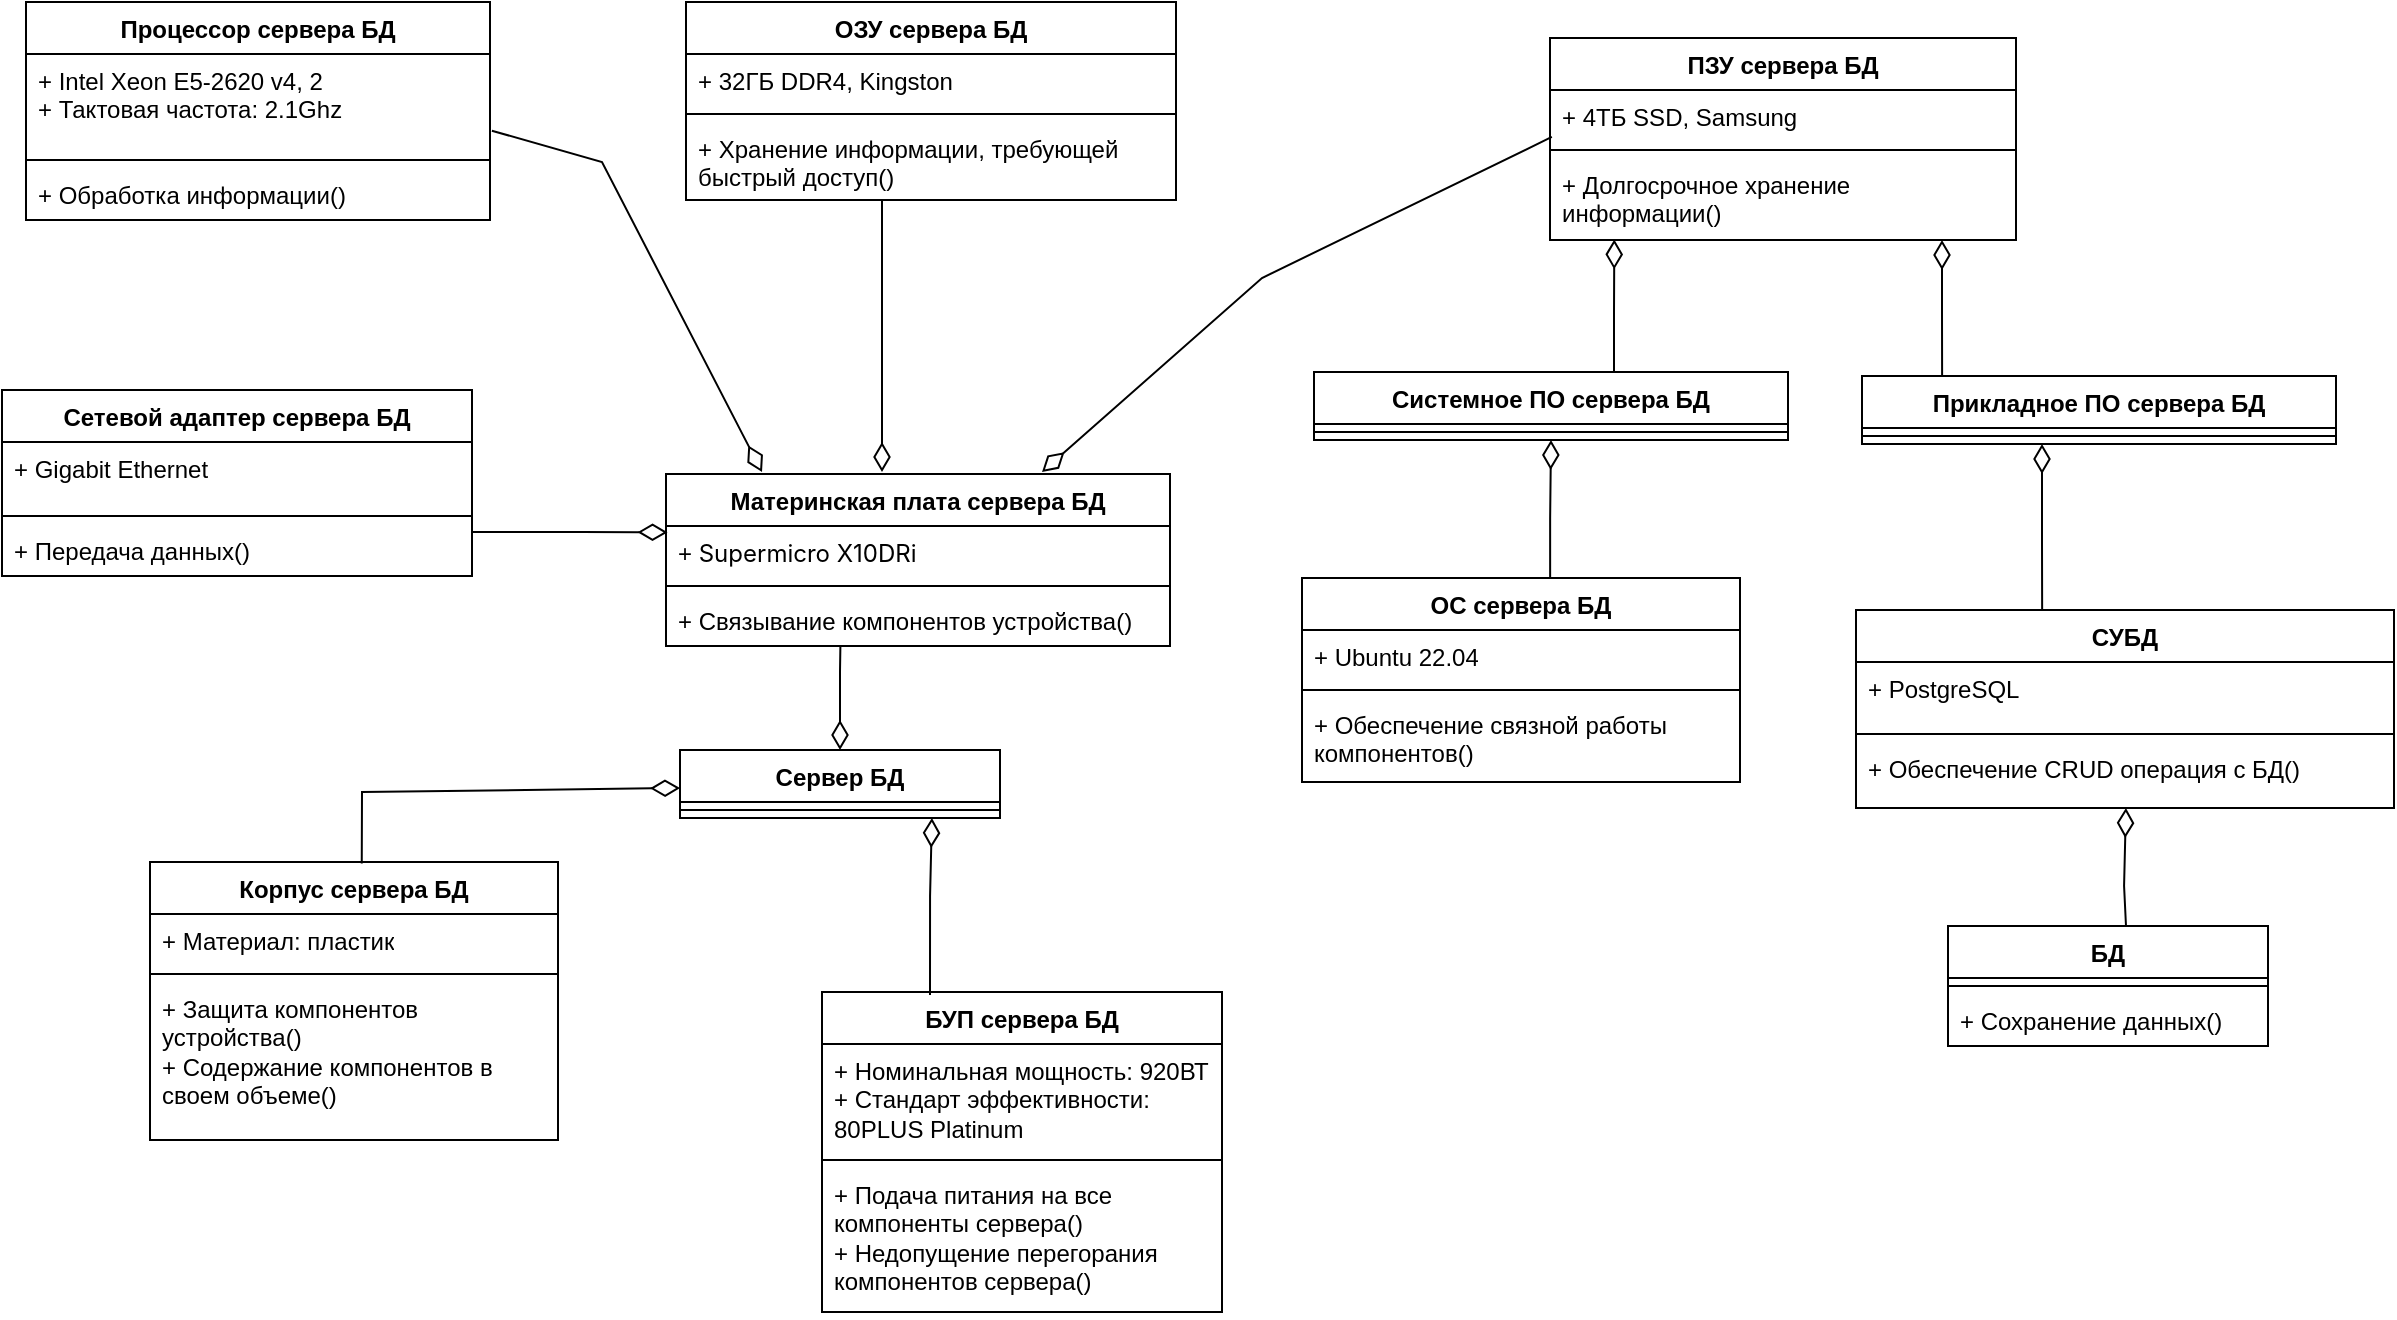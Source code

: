 <mxfile version="24.3.1" type="github">
  <diagram name="Страница — 1" id="ltwKN9lbTnuRCUI-QmUv">
    <mxGraphModel dx="1400" dy="1938" grid="0" gridSize="10" guides="1" tooltips="1" connect="1" arrows="1" fold="1" page="1" pageScale="1" pageWidth="827" pageHeight="1169" math="0" shadow="0">
      <root>
        <mxCell id="0" />
        <mxCell id="1" parent="0" />
        <mxCell id="Q2xC_4fxKE434t--dC2p-1" value="Сервер БД" style="swimlane;fontStyle=1;align=center;verticalAlign=top;childLayout=stackLayout;horizontal=1;startSize=26;horizontalStack=0;resizeParent=1;resizeParentMax=0;resizeLast=0;collapsible=1;marginBottom=0;whiteSpace=wrap;html=1;" vertex="1" parent="1">
          <mxGeometry x="359" y="229" width="160" height="34" as="geometry" />
        </mxCell>
        <mxCell id="Q2xC_4fxKE434t--dC2p-2" value="" style="line;strokeWidth=1;fillColor=none;align=left;verticalAlign=middle;spacingTop=-1;spacingLeft=3;spacingRight=3;rotatable=0;labelPosition=right;points=[];portConstraint=eastwest;strokeColor=inherit;" vertex="1" parent="Q2xC_4fxKE434t--dC2p-1">
          <mxGeometry y="26" width="160" height="8" as="geometry" />
        </mxCell>
        <mxCell id="Q2xC_4fxKE434t--dC2p-3" value="Корпус сервера БД" style="swimlane;fontStyle=1;align=center;verticalAlign=top;childLayout=stackLayout;horizontal=1;startSize=26;horizontalStack=0;resizeParent=1;resizeParentMax=0;resizeLast=0;collapsible=1;marginBottom=0;whiteSpace=wrap;html=1;" vertex="1" parent="1">
          <mxGeometry x="94" y="285" width="204" height="139" as="geometry" />
        </mxCell>
        <mxCell id="Q2xC_4fxKE434t--dC2p-4" value="+ Материал: пластик" style="text;strokeColor=none;fillColor=none;align=left;verticalAlign=top;spacingLeft=4;spacingRight=4;overflow=hidden;rotatable=0;points=[[0,0.5],[1,0.5]];portConstraint=eastwest;whiteSpace=wrap;html=1;" vertex="1" parent="Q2xC_4fxKE434t--dC2p-3">
          <mxGeometry y="26" width="204" height="26" as="geometry" />
        </mxCell>
        <mxCell id="Q2xC_4fxKE434t--dC2p-5" value="" style="line;strokeWidth=1;fillColor=none;align=left;verticalAlign=middle;spacingTop=-1;spacingLeft=3;spacingRight=3;rotatable=0;labelPosition=right;points=[];portConstraint=eastwest;strokeColor=inherit;" vertex="1" parent="Q2xC_4fxKE434t--dC2p-3">
          <mxGeometry y="52" width="204" height="8" as="geometry" />
        </mxCell>
        <mxCell id="Q2xC_4fxKE434t--dC2p-6" value="+ Защита компонентов устройства()&lt;div&gt;+ Содержание компонентов в своем объеме()&lt;/div&gt;" style="text;strokeColor=none;fillColor=none;align=left;verticalAlign=top;spacingLeft=4;spacingRight=4;overflow=hidden;rotatable=0;points=[[0,0.5],[1,0.5]];portConstraint=eastwest;whiteSpace=wrap;html=1;" vertex="1" parent="Q2xC_4fxKE434t--dC2p-3">
          <mxGeometry y="60" width="204" height="79" as="geometry" />
        </mxCell>
        <mxCell id="Q2xC_4fxKE434t--dC2p-7" value="Материнская плата сервера БД" style="swimlane;fontStyle=1;align=center;verticalAlign=top;childLayout=stackLayout;horizontal=1;startSize=26;horizontalStack=0;resizeParent=1;resizeParentMax=0;resizeLast=0;collapsible=1;marginBottom=0;whiteSpace=wrap;html=1;" vertex="1" parent="1">
          <mxGeometry x="352" y="91" width="252" height="86" as="geometry" />
        </mxCell>
        <mxCell id="Q2xC_4fxKE434t--dC2p-8" value="&lt;span style=&quot;background-color: rgb(255, 255, 255);&quot;&gt;&lt;font style=&quot;font-size: 12px;&quot;&gt;+&amp;nbsp;&lt;span style=&quot;font-family: Inter, -apple-system, BlinkMacSystemFont, &amp;quot;Segoe UI&amp;quot;, Roboto, Helvetica, Arial, sans-serif, &amp;quot;Apple Color Emoji&amp;quot;, &amp;quot;Segoe UI Emoji&amp;quot;, &amp;quot;Segoe UI Symbol&amp;quot;; white-space-collapse: preserve;&quot;&gt;Supermicro X10DRi&lt;/span&gt;&lt;/font&gt;&lt;/span&gt;&lt;div style=&quot;&quot;&gt;&lt;span style=&quot;background-color: rgb(255, 255, 255);&quot;&gt;&lt;span style=&quot;font-family: Inter, -apple-system, BlinkMacSystemFont, &amp;quot;Segoe UI&amp;quot;, Roboto, Helvetica, Arial, sans-serif, &amp;quot;Apple Color Emoji&amp;quot;, &amp;quot;Segoe UI Emoji&amp;quot;, &amp;quot;Segoe UI Symbol&amp;quot;; font-size: 16px; white-space-collapse: preserve;&quot;&gt;&lt;br&gt;&lt;/span&gt;&lt;/span&gt;&lt;/div&gt;" style="text;strokeColor=none;fillColor=none;align=left;verticalAlign=top;spacingLeft=4;spacingRight=4;overflow=hidden;rotatable=0;points=[[0,0.5],[1,0.5]];portConstraint=eastwest;whiteSpace=wrap;html=1;" vertex="1" parent="Q2xC_4fxKE434t--dC2p-7">
          <mxGeometry y="26" width="252" height="26" as="geometry" />
        </mxCell>
        <mxCell id="Q2xC_4fxKE434t--dC2p-9" value="" style="line;strokeWidth=1;fillColor=none;align=left;verticalAlign=middle;spacingTop=-1;spacingLeft=3;spacingRight=3;rotatable=0;labelPosition=right;points=[];portConstraint=eastwest;strokeColor=inherit;" vertex="1" parent="Q2xC_4fxKE434t--dC2p-7">
          <mxGeometry y="52" width="252" height="8" as="geometry" />
        </mxCell>
        <mxCell id="Q2xC_4fxKE434t--dC2p-10" value="+ Связывание компонентов устройства()" style="text;strokeColor=none;fillColor=none;align=left;verticalAlign=top;spacingLeft=4;spacingRight=4;overflow=hidden;rotatable=0;points=[[0,0.5],[1,0.5]];portConstraint=eastwest;whiteSpace=wrap;html=1;" vertex="1" parent="Q2xC_4fxKE434t--dC2p-7">
          <mxGeometry y="60" width="252" height="26" as="geometry" />
        </mxCell>
        <mxCell id="Q2xC_4fxKE434t--dC2p-11" value="Процессор сервера БД" style="swimlane;fontStyle=1;align=center;verticalAlign=top;childLayout=stackLayout;horizontal=1;startSize=26;horizontalStack=0;resizeParent=1;resizeParentMax=0;resizeLast=0;collapsible=1;marginBottom=0;whiteSpace=wrap;html=1;" vertex="1" parent="1">
          <mxGeometry x="32" y="-145" width="232" height="109" as="geometry" />
        </mxCell>
        <mxCell id="Q2xC_4fxKE434t--dC2p-12" value="+ Intel Xeon E5-2620 v4, 2&lt;div&gt;+ Тактовая частота: 2.1Ghz&lt;/div&gt;" style="text;strokeColor=none;fillColor=none;align=left;verticalAlign=top;spacingLeft=4;spacingRight=4;overflow=hidden;rotatable=0;points=[[0,0.5],[1,0.5]];portConstraint=eastwest;whiteSpace=wrap;html=1;" vertex="1" parent="Q2xC_4fxKE434t--dC2p-11">
          <mxGeometry y="26" width="232" height="49" as="geometry" />
        </mxCell>
        <mxCell id="Q2xC_4fxKE434t--dC2p-13" value="" style="line;strokeWidth=1;fillColor=none;align=left;verticalAlign=middle;spacingTop=-1;spacingLeft=3;spacingRight=3;rotatable=0;labelPosition=right;points=[];portConstraint=eastwest;strokeColor=inherit;" vertex="1" parent="Q2xC_4fxKE434t--dC2p-11">
          <mxGeometry y="75" width="232" height="8" as="geometry" />
        </mxCell>
        <mxCell id="Q2xC_4fxKE434t--dC2p-14" value="+ Обработка информации()" style="text;strokeColor=none;fillColor=none;align=left;verticalAlign=top;spacingLeft=4;spacingRight=4;overflow=hidden;rotatable=0;points=[[0,0.5],[1,0.5]];portConstraint=eastwest;whiteSpace=wrap;html=1;" vertex="1" parent="Q2xC_4fxKE434t--dC2p-11">
          <mxGeometry y="83" width="232" height="26" as="geometry" />
        </mxCell>
        <mxCell id="Q2xC_4fxKE434t--dC2p-15" value="ОЗУ сервера БД" style="swimlane;fontStyle=1;align=center;verticalAlign=top;childLayout=stackLayout;horizontal=1;startSize=26;horizontalStack=0;resizeParent=1;resizeParentMax=0;resizeLast=0;collapsible=1;marginBottom=0;whiteSpace=wrap;html=1;" vertex="1" parent="1">
          <mxGeometry x="362" y="-145" width="245" height="99" as="geometry" />
        </mxCell>
        <mxCell id="Q2xC_4fxKE434t--dC2p-16" value="+ 32ГБ DDR4, Kingston" style="text;strokeColor=none;fillColor=none;align=left;verticalAlign=top;spacingLeft=4;spacingRight=4;overflow=hidden;rotatable=0;points=[[0,0.5],[1,0.5]];portConstraint=eastwest;whiteSpace=wrap;html=1;" vertex="1" parent="Q2xC_4fxKE434t--dC2p-15">
          <mxGeometry y="26" width="245" height="26" as="geometry" />
        </mxCell>
        <mxCell id="Q2xC_4fxKE434t--dC2p-17" value="" style="line;strokeWidth=1;fillColor=none;align=left;verticalAlign=middle;spacingTop=-1;spacingLeft=3;spacingRight=3;rotatable=0;labelPosition=right;points=[];portConstraint=eastwest;strokeColor=inherit;" vertex="1" parent="Q2xC_4fxKE434t--dC2p-15">
          <mxGeometry y="52" width="245" height="8" as="geometry" />
        </mxCell>
        <mxCell id="Q2xC_4fxKE434t--dC2p-18" value="+ Хранение информации, требующей быстрый доступ()" style="text;strokeColor=none;fillColor=none;align=left;verticalAlign=top;spacingLeft=4;spacingRight=4;overflow=hidden;rotatable=0;points=[[0,0.5],[1,0.5]];portConstraint=eastwest;whiteSpace=wrap;html=1;" vertex="1" parent="Q2xC_4fxKE434t--dC2p-15">
          <mxGeometry y="60" width="245" height="39" as="geometry" />
        </mxCell>
        <mxCell id="Q2xC_4fxKE434t--dC2p-19" value="ПЗУ сервера БД" style="swimlane;fontStyle=1;align=center;verticalAlign=top;childLayout=stackLayout;horizontal=1;startSize=26;horizontalStack=0;resizeParent=1;resizeParentMax=0;resizeLast=0;collapsible=1;marginBottom=0;whiteSpace=wrap;html=1;" vertex="1" parent="1">
          <mxGeometry x="794" y="-127" width="233" height="101" as="geometry" />
        </mxCell>
        <mxCell id="Q2xC_4fxKE434t--dC2p-20" value="+ 4ТБ SSD, Samsung" style="text;strokeColor=none;fillColor=none;align=left;verticalAlign=top;spacingLeft=4;spacingRight=4;overflow=hidden;rotatable=0;points=[[0,0.5],[1,0.5]];portConstraint=eastwest;whiteSpace=wrap;html=1;" vertex="1" parent="Q2xC_4fxKE434t--dC2p-19">
          <mxGeometry y="26" width="233" height="26" as="geometry" />
        </mxCell>
        <mxCell id="Q2xC_4fxKE434t--dC2p-21" value="" style="line;strokeWidth=1;fillColor=none;align=left;verticalAlign=middle;spacingTop=-1;spacingLeft=3;spacingRight=3;rotatable=0;labelPosition=right;points=[];portConstraint=eastwest;strokeColor=inherit;" vertex="1" parent="Q2xC_4fxKE434t--dC2p-19">
          <mxGeometry y="52" width="233" height="8" as="geometry" />
        </mxCell>
        <mxCell id="Q2xC_4fxKE434t--dC2p-22" value="+ Долгосрочное хранение информации()" style="text;strokeColor=none;fillColor=none;align=left;verticalAlign=top;spacingLeft=4;spacingRight=4;overflow=hidden;rotatable=0;points=[[0,0.5],[1,0.5]];portConstraint=eastwest;whiteSpace=wrap;html=1;" vertex="1" parent="Q2xC_4fxKE434t--dC2p-19">
          <mxGeometry y="60" width="233" height="41" as="geometry" />
        </mxCell>
        <mxCell id="Q2xC_4fxKE434t--dC2p-23" value="Сетевой адаптер сервера БД" style="swimlane;fontStyle=1;align=center;verticalAlign=top;childLayout=stackLayout;horizontal=1;startSize=26;horizontalStack=0;resizeParent=1;resizeParentMax=0;resizeLast=0;collapsible=1;marginBottom=0;whiteSpace=wrap;html=1;" vertex="1" parent="1">
          <mxGeometry x="20" y="49" width="235" height="93" as="geometry" />
        </mxCell>
        <mxCell id="Q2xC_4fxKE434t--dC2p-24" value="+ Gigabit Ethernet" style="text;strokeColor=none;fillColor=none;align=left;verticalAlign=top;spacingLeft=4;spacingRight=4;overflow=hidden;rotatable=0;points=[[0,0.5],[1,0.5]];portConstraint=eastwest;whiteSpace=wrap;html=1;" vertex="1" parent="Q2xC_4fxKE434t--dC2p-23">
          <mxGeometry y="26" width="235" height="33" as="geometry" />
        </mxCell>
        <mxCell id="Q2xC_4fxKE434t--dC2p-25" value="" style="line;strokeWidth=1;fillColor=none;align=left;verticalAlign=middle;spacingTop=-1;spacingLeft=3;spacingRight=3;rotatable=0;labelPosition=right;points=[];portConstraint=eastwest;strokeColor=inherit;" vertex="1" parent="Q2xC_4fxKE434t--dC2p-23">
          <mxGeometry y="59" width="235" height="8" as="geometry" />
        </mxCell>
        <mxCell id="Q2xC_4fxKE434t--dC2p-26" value="+ Передача данных()" style="text;strokeColor=none;fillColor=none;align=left;verticalAlign=top;spacingLeft=4;spacingRight=4;overflow=hidden;rotatable=0;points=[[0,0.5],[1,0.5]];portConstraint=eastwest;whiteSpace=wrap;html=1;" vertex="1" parent="Q2xC_4fxKE434t--dC2p-23">
          <mxGeometry y="67" width="235" height="26" as="geometry" />
        </mxCell>
        <mxCell id="Q2xC_4fxKE434t--dC2p-27" value="Системное ПО сервера БД" style="swimlane;fontStyle=1;align=center;verticalAlign=top;childLayout=stackLayout;horizontal=1;startSize=26;horizontalStack=0;resizeParent=1;resizeParentMax=0;resizeLast=0;collapsible=1;marginBottom=0;whiteSpace=wrap;html=1;" vertex="1" parent="1">
          <mxGeometry x="676" y="40" width="237" height="34" as="geometry" />
        </mxCell>
        <mxCell id="Q2xC_4fxKE434t--dC2p-28" value="" style="line;strokeWidth=1;fillColor=none;align=left;verticalAlign=middle;spacingTop=-1;spacingLeft=3;spacingRight=3;rotatable=0;labelPosition=right;points=[];portConstraint=eastwest;strokeColor=inherit;" vertex="1" parent="Q2xC_4fxKE434t--dC2p-27">
          <mxGeometry y="26" width="237" height="8" as="geometry" />
        </mxCell>
        <mxCell id="Q2xC_4fxKE434t--dC2p-29" value="Прикладное ПО сервера БД" style="swimlane;fontStyle=1;align=center;verticalAlign=top;childLayout=stackLayout;horizontal=1;startSize=26;horizontalStack=0;resizeParent=1;resizeParentMax=0;resizeLast=0;collapsible=1;marginBottom=0;whiteSpace=wrap;html=1;" vertex="1" parent="1">
          <mxGeometry x="950" y="42" width="237" height="34" as="geometry" />
        </mxCell>
        <mxCell id="Q2xC_4fxKE434t--dC2p-30" value="" style="line;strokeWidth=1;fillColor=none;align=left;verticalAlign=middle;spacingTop=-1;spacingLeft=3;spacingRight=3;rotatable=0;labelPosition=right;points=[];portConstraint=eastwest;strokeColor=inherit;" vertex="1" parent="Q2xC_4fxKE434t--dC2p-29">
          <mxGeometry y="26" width="237" height="8" as="geometry" />
        </mxCell>
        <mxCell id="Q2xC_4fxKE434t--dC2p-31" value="ОС сервера БД" style="swimlane;fontStyle=1;align=center;verticalAlign=top;childLayout=stackLayout;horizontal=1;startSize=26;horizontalStack=0;resizeParent=1;resizeParentMax=0;resizeLast=0;collapsible=1;marginBottom=0;whiteSpace=wrap;html=1;" vertex="1" parent="1">
          <mxGeometry x="670" y="143" width="219" height="102" as="geometry" />
        </mxCell>
        <mxCell id="Q2xC_4fxKE434t--dC2p-32" value="+ Ubuntu 22.04" style="text;strokeColor=none;fillColor=none;align=left;verticalAlign=top;spacingLeft=4;spacingRight=4;overflow=hidden;rotatable=0;points=[[0,0.5],[1,0.5]];portConstraint=eastwest;whiteSpace=wrap;html=1;" vertex="1" parent="Q2xC_4fxKE434t--dC2p-31">
          <mxGeometry y="26" width="219" height="26" as="geometry" />
        </mxCell>
        <mxCell id="Q2xC_4fxKE434t--dC2p-33" value="" style="line;strokeWidth=1;fillColor=none;align=left;verticalAlign=middle;spacingTop=-1;spacingLeft=3;spacingRight=3;rotatable=0;labelPosition=right;points=[];portConstraint=eastwest;strokeColor=inherit;" vertex="1" parent="Q2xC_4fxKE434t--dC2p-31">
          <mxGeometry y="52" width="219" height="8" as="geometry" />
        </mxCell>
        <mxCell id="Q2xC_4fxKE434t--dC2p-34" value="+ Обеспечение связной работы компонентов()" style="text;strokeColor=none;fillColor=none;align=left;verticalAlign=top;spacingLeft=4;spacingRight=4;overflow=hidden;rotatable=0;points=[[0,0.5],[1,0.5]];portConstraint=eastwest;whiteSpace=wrap;html=1;" vertex="1" parent="Q2xC_4fxKE434t--dC2p-31">
          <mxGeometry y="60" width="219" height="42" as="geometry" />
        </mxCell>
        <mxCell id="Q2xC_4fxKE434t--dC2p-35" value="СУБД" style="swimlane;fontStyle=1;align=center;verticalAlign=top;childLayout=stackLayout;horizontal=1;startSize=26;horizontalStack=0;resizeParent=1;resizeParentMax=0;resizeLast=0;collapsible=1;marginBottom=0;whiteSpace=wrap;html=1;" vertex="1" parent="1">
          <mxGeometry x="947" y="159" width="269" height="99" as="geometry" />
        </mxCell>
        <mxCell id="Q2xC_4fxKE434t--dC2p-36" value="+ PostgreSQL" style="text;strokeColor=none;fillColor=none;align=left;verticalAlign=top;spacingLeft=4;spacingRight=4;overflow=hidden;rotatable=0;points=[[0,0.5],[1,0.5]];portConstraint=eastwest;whiteSpace=wrap;html=1;" vertex="1" parent="Q2xC_4fxKE434t--dC2p-35">
          <mxGeometry y="26" width="269" height="32" as="geometry" />
        </mxCell>
        <mxCell id="Q2xC_4fxKE434t--dC2p-37" value="" style="line;strokeWidth=1;fillColor=none;align=left;verticalAlign=middle;spacingTop=-1;spacingLeft=3;spacingRight=3;rotatable=0;labelPosition=right;points=[];portConstraint=eastwest;strokeColor=inherit;" vertex="1" parent="Q2xC_4fxKE434t--dC2p-35">
          <mxGeometry y="58" width="269" height="8" as="geometry" />
        </mxCell>
        <mxCell id="Q2xC_4fxKE434t--dC2p-38" value="&lt;div&gt;+ Обеспечение CRUD операция с БД()&lt;/div&gt;" style="text;strokeColor=none;fillColor=none;align=left;verticalAlign=top;spacingLeft=4;spacingRight=4;overflow=hidden;rotatable=0;points=[[0,0.5],[1,0.5]];portConstraint=eastwest;whiteSpace=wrap;html=1;" vertex="1" parent="Q2xC_4fxKE434t--dC2p-35">
          <mxGeometry y="66" width="269" height="33" as="geometry" />
        </mxCell>
        <mxCell id="Q2xC_4fxKE434t--dC2p-39" value="" style="endArrow=diamondThin;endFill=0;endSize=12;html=1;rounded=0;exitX=0.519;exitY=0.005;exitDx=0;exitDy=0;exitPerimeter=0;" edge="1" parent="1" source="Q2xC_4fxKE434t--dC2p-3">
          <mxGeometry width="160" relative="1" as="geometry">
            <mxPoint x="200" y="280" as="sourcePoint" />
            <mxPoint x="359" y="248" as="targetPoint" />
            <Array as="points">
              <mxPoint x="200" y="250" />
            </Array>
          </mxGeometry>
        </mxCell>
        <mxCell id="Q2xC_4fxKE434t--dC2p-40" value="" style="endArrow=diamondThin;endFill=0;endSize=12;html=1;rounded=0;exitX=0.346;exitY=1.016;exitDx=0;exitDy=0;exitPerimeter=0;entryX=0.5;entryY=0;entryDx=0;entryDy=0;" edge="1" parent="1" source="Q2xC_4fxKE434t--dC2p-10" target="Q2xC_4fxKE434t--dC2p-1">
          <mxGeometry width="160" relative="1" as="geometry">
            <mxPoint x="190" y="213" as="sourcePoint" />
            <mxPoint x="349" y="175" as="targetPoint" />
            <Array as="points">
              <mxPoint x="439" y="190" />
            </Array>
          </mxGeometry>
        </mxCell>
        <mxCell id="Q2xC_4fxKE434t--dC2p-41" value="" style="endArrow=diamondThin;endFill=0;endSize=12;html=1;rounded=0;exitX=0.999;exitY=0.152;exitDx=0;exitDy=0;exitPerimeter=0;entryX=0.003;entryY=0.121;entryDx=0;entryDy=0;entryPerimeter=0;" edge="1" parent="1" source="Q2xC_4fxKE434t--dC2p-26" target="Q2xC_4fxKE434t--dC2p-8">
          <mxGeometry width="160" relative="1" as="geometry">
            <mxPoint x="310" y="107" as="sourcePoint" />
            <mxPoint x="350" y="120" as="targetPoint" />
            <Array as="points">
              <mxPoint x="310" y="120" />
            </Array>
          </mxGeometry>
        </mxCell>
        <mxCell id="Q2xC_4fxKE434t--dC2p-42" value="" style="endArrow=diamondThin;endFill=0;endSize=12;html=1;rounded=0;exitX=0.346;exitY=1.016;exitDx=0;exitDy=0;exitPerimeter=0;" edge="1" parent="1">
          <mxGeometry width="160" relative="1" as="geometry">
            <mxPoint x="460" y="-46" as="sourcePoint" />
            <mxPoint x="460" y="90" as="targetPoint" />
            <Array as="points">
              <mxPoint x="460" y="-33" />
            </Array>
          </mxGeometry>
        </mxCell>
        <mxCell id="Q2xC_4fxKE434t--dC2p-43" value="" style="endArrow=diamondThin;endFill=0;endSize=12;html=1;rounded=0;exitX=1.004;exitY=0.783;exitDx=0;exitDy=0;exitPerimeter=0;" edge="1" parent="1" source="Q2xC_4fxKE434t--dC2p-12">
          <mxGeometry width="160" relative="1" as="geometry">
            <mxPoint x="320" y="-78" as="sourcePoint" />
            <mxPoint x="400" y="90" as="targetPoint" />
            <Array as="points">
              <mxPoint x="320" y="-65" />
            </Array>
          </mxGeometry>
        </mxCell>
        <mxCell id="Q2xC_4fxKE434t--dC2p-44" value="" style="endArrow=diamondThin;endFill=0;endSize=12;html=1;rounded=0;exitX=0.004;exitY=0.903;exitDx=0;exitDy=0;exitPerimeter=0;" edge="1" parent="1" source="Q2xC_4fxKE434t--dC2p-20">
          <mxGeometry width="160" relative="1" as="geometry">
            <mxPoint x="790" y="-70" as="sourcePoint" />
            <mxPoint x="540" y="90" as="targetPoint" />
            <Array as="points">
              <mxPoint x="650" y="-7" />
            </Array>
          </mxGeometry>
        </mxCell>
        <mxCell id="Q2xC_4fxKE434t--dC2p-45" value="" style="endArrow=diamondThin;endFill=0;endSize=12;html=1;rounded=0;entryX=0.138;entryY=0.993;entryDx=0;entryDy=0;entryPerimeter=0;" edge="1" parent="1" target="Q2xC_4fxKE434t--dC2p-22">
          <mxGeometry width="160" relative="1" as="geometry">
            <mxPoint x="826" y="40" as="sourcePoint" />
            <mxPoint x="760" y="26" as="targetPoint" />
            <Array as="points">
              <mxPoint x="826" y="10" />
            </Array>
          </mxGeometry>
        </mxCell>
        <mxCell id="Q2xC_4fxKE434t--dC2p-46" value="" style="endArrow=diamondThin;endFill=0;endSize=12;html=1;rounded=0;entryX=0.138;entryY=0.993;entryDx=0;entryDy=0;entryPerimeter=0;exitX=0.169;exitY=0.014;exitDx=0;exitDy=0;exitPerimeter=0;" edge="1" parent="1" source="Q2xC_4fxKE434t--dC2p-29">
          <mxGeometry width="160" relative="1" as="geometry">
            <mxPoint x="990" y="40" as="sourcePoint" />
            <mxPoint x="990" y="-26" as="targetPoint" />
            <Array as="points">
              <mxPoint x="990" y="10" />
            </Array>
          </mxGeometry>
        </mxCell>
        <mxCell id="Q2xC_4fxKE434t--dC2p-47" value="" style="endArrow=diamondThin;endFill=0;endSize=12;html=1;rounded=0;entryX=0.5;entryY=1;entryDx=0;entryDy=0;" edge="1" parent="1" target="Q2xC_4fxKE434t--dC2p-27">
          <mxGeometry width="160" relative="1" as="geometry">
            <mxPoint x="794.07" y="143" as="sourcePoint" />
            <mxPoint x="794.07" y="77" as="targetPoint" />
            <Array as="points">
              <mxPoint x="794.07" y="113" />
            </Array>
          </mxGeometry>
        </mxCell>
        <mxCell id="Q2xC_4fxKE434t--dC2p-48" value="" style="endArrow=diamondThin;endFill=0;endSize=12;html=1;rounded=0;exitX=0.346;exitY=-0.004;exitDx=0;exitDy=0;exitPerimeter=0;" edge="1" parent="1" source="Q2xC_4fxKE434t--dC2p-35">
          <mxGeometry width="160" relative="1" as="geometry">
            <mxPoint x="1040" y="156" as="sourcePoint" />
            <mxPoint x="1040" y="76" as="targetPoint" />
            <Array as="points">
              <mxPoint x="1040" y="125" />
            </Array>
          </mxGeometry>
        </mxCell>
        <mxCell id="Q2xC_4fxKE434t--dC2p-49" value="БУП сервера БД" style="swimlane;fontStyle=1;align=center;verticalAlign=top;childLayout=stackLayout;horizontal=1;startSize=26;horizontalStack=0;resizeParent=1;resizeParentMax=0;resizeLast=0;collapsible=1;marginBottom=0;whiteSpace=wrap;html=1;" vertex="1" parent="1">
          <mxGeometry x="430" y="350" width="200" height="160" as="geometry" />
        </mxCell>
        <mxCell id="Q2xC_4fxKE434t--dC2p-50" value="+ Номинальная мощность: 920ВТ&lt;div&gt;+ Стандарт эффективности: 80PLUS Platinum&lt;/div&gt;" style="text;strokeColor=none;fillColor=none;align=left;verticalAlign=top;spacingLeft=4;spacingRight=4;overflow=hidden;rotatable=0;points=[[0,0.5],[1,0.5]];portConstraint=eastwest;whiteSpace=wrap;html=1;" vertex="1" parent="Q2xC_4fxKE434t--dC2p-49">
          <mxGeometry y="26" width="200" height="54" as="geometry" />
        </mxCell>
        <mxCell id="Q2xC_4fxKE434t--dC2p-51" value="" style="line;strokeWidth=1;fillColor=none;align=left;verticalAlign=middle;spacingTop=-1;spacingLeft=3;spacingRight=3;rotatable=0;labelPosition=right;points=[];portConstraint=eastwest;strokeColor=inherit;" vertex="1" parent="Q2xC_4fxKE434t--dC2p-49">
          <mxGeometry y="80" width="200" height="8" as="geometry" />
        </mxCell>
        <mxCell id="Q2xC_4fxKE434t--dC2p-52" value="+ Подача питания на все компоненты сервера()&lt;div&gt;+ Недопущение перегорания компонентов сервера()&lt;/div&gt;" style="text;strokeColor=none;fillColor=none;align=left;verticalAlign=top;spacingLeft=4;spacingRight=4;overflow=hidden;rotatable=0;points=[[0,0.5],[1,0.5]];portConstraint=eastwest;whiteSpace=wrap;html=1;" vertex="1" parent="Q2xC_4fxKE434t--dC2p-49">
          <mxGeometry y="88" width="200" height="72" as="geometry" />
        </mxCell>
        <mxCell id="Q2xC_4fxKE434t--dC2p-53" value="" style="endArrow=diamondThin;endFill=0;endSize=12;html=1;rounded=0;entryX=0.5;entryY=1;entryDx=0;entryDy=0;exitX=0.27;exitY=0.009;exitDx=0;exitDy=0;exitPerimeter=0;" edge="1" parent="1" source="Q2xC_4fxKE434t--dC2p-49">
          <mxGeometry width="160" relative="1" as="geometry">
            <mxPoint x="484.03" y="332" as="sourcePoint" />
            <mxPoint x="484.96" y="263" as="targetPoint" />
            <Array as="points">
              <mxPoint x="484.03" y="302" />
            </Array>
          </mxGeometry>
        </mxCell>
        <mxCell id="Q2xC_4fxKE434t--dC2p-54" value="БД" style="swimlane;fontStyle=1;align=center;verticalAlign=top;childLayout=stackLayout;horizontal=1;startSize=26;horizontalStack=0;resizeParent=1;resizeParentMax=0;resizeLast=0;collapsible=1;marginBottom=0;whiteSpace=wrap;html=1;" vertex="1" parent="1">
          <mxGeometry x="993" y="317" width="160" height="60" as="geometry" />
        </mxCell>
        <mxCell id="Q2xC_4fxKE434t--dC2p-56" value="" style="line;strokeWidth=1;fillColor=none;align=left;verticalAlign=middle;spacingTop=-1;spacingLeft=3;spacingRight=3;rotatable=0;labelPosition=right;points=[];portConstraint=eastwest;strokeColor=inherit;" vertex="1" parent="Q2xC_4fxKE434t--dC2p-54">
          <mxGeometry y="26" width="160" height="8" as="geometry" />
        </mxCell>
        <mxCell id="Q2xC_4fxKE434t--dC2p-57" value="+ Сохранение данных()" style="text;strokeColor=none;fillColor=none;align=left;verticalAlign=top;spacingLeft=4;spacingRight=4;overflow=hidden;rotatable=0;points=[[0,0.5],[1,0.5]];portConstraint=eastwest;whiteSpace=wrap;html=1;" vertex="1" parent="Q2xC_4fxKE434t--dC2p-54">
          <mxGeometry y="34" width="160" height="26" as="geometry" />
        </mxCell>
        <mxCell id="Q2xC_4fxKE434t--dC2p-58" value="" style="endArrow=diamondThin;endFill=0;endSize=12;html=1;rounded=0;entryX=0.5;entryY=1;entryDx=0;entryDy=0;" edge="1" parent="1">
          <mxGeometry width="160" relative="1" as="geometry">
            <mxPoint x="1082" y="317" as="sourcePoint" />
            <mxPoint x="1081.97" y="258" as="targetPoint" />
            <Array as="points">
              <mxPoint x="1081.04" y="297" />
            </Array>
          </mxGeometry>
        </mxCell>
      </root>
    </mxGraphModel>
  </diagram>
</mxfile>

